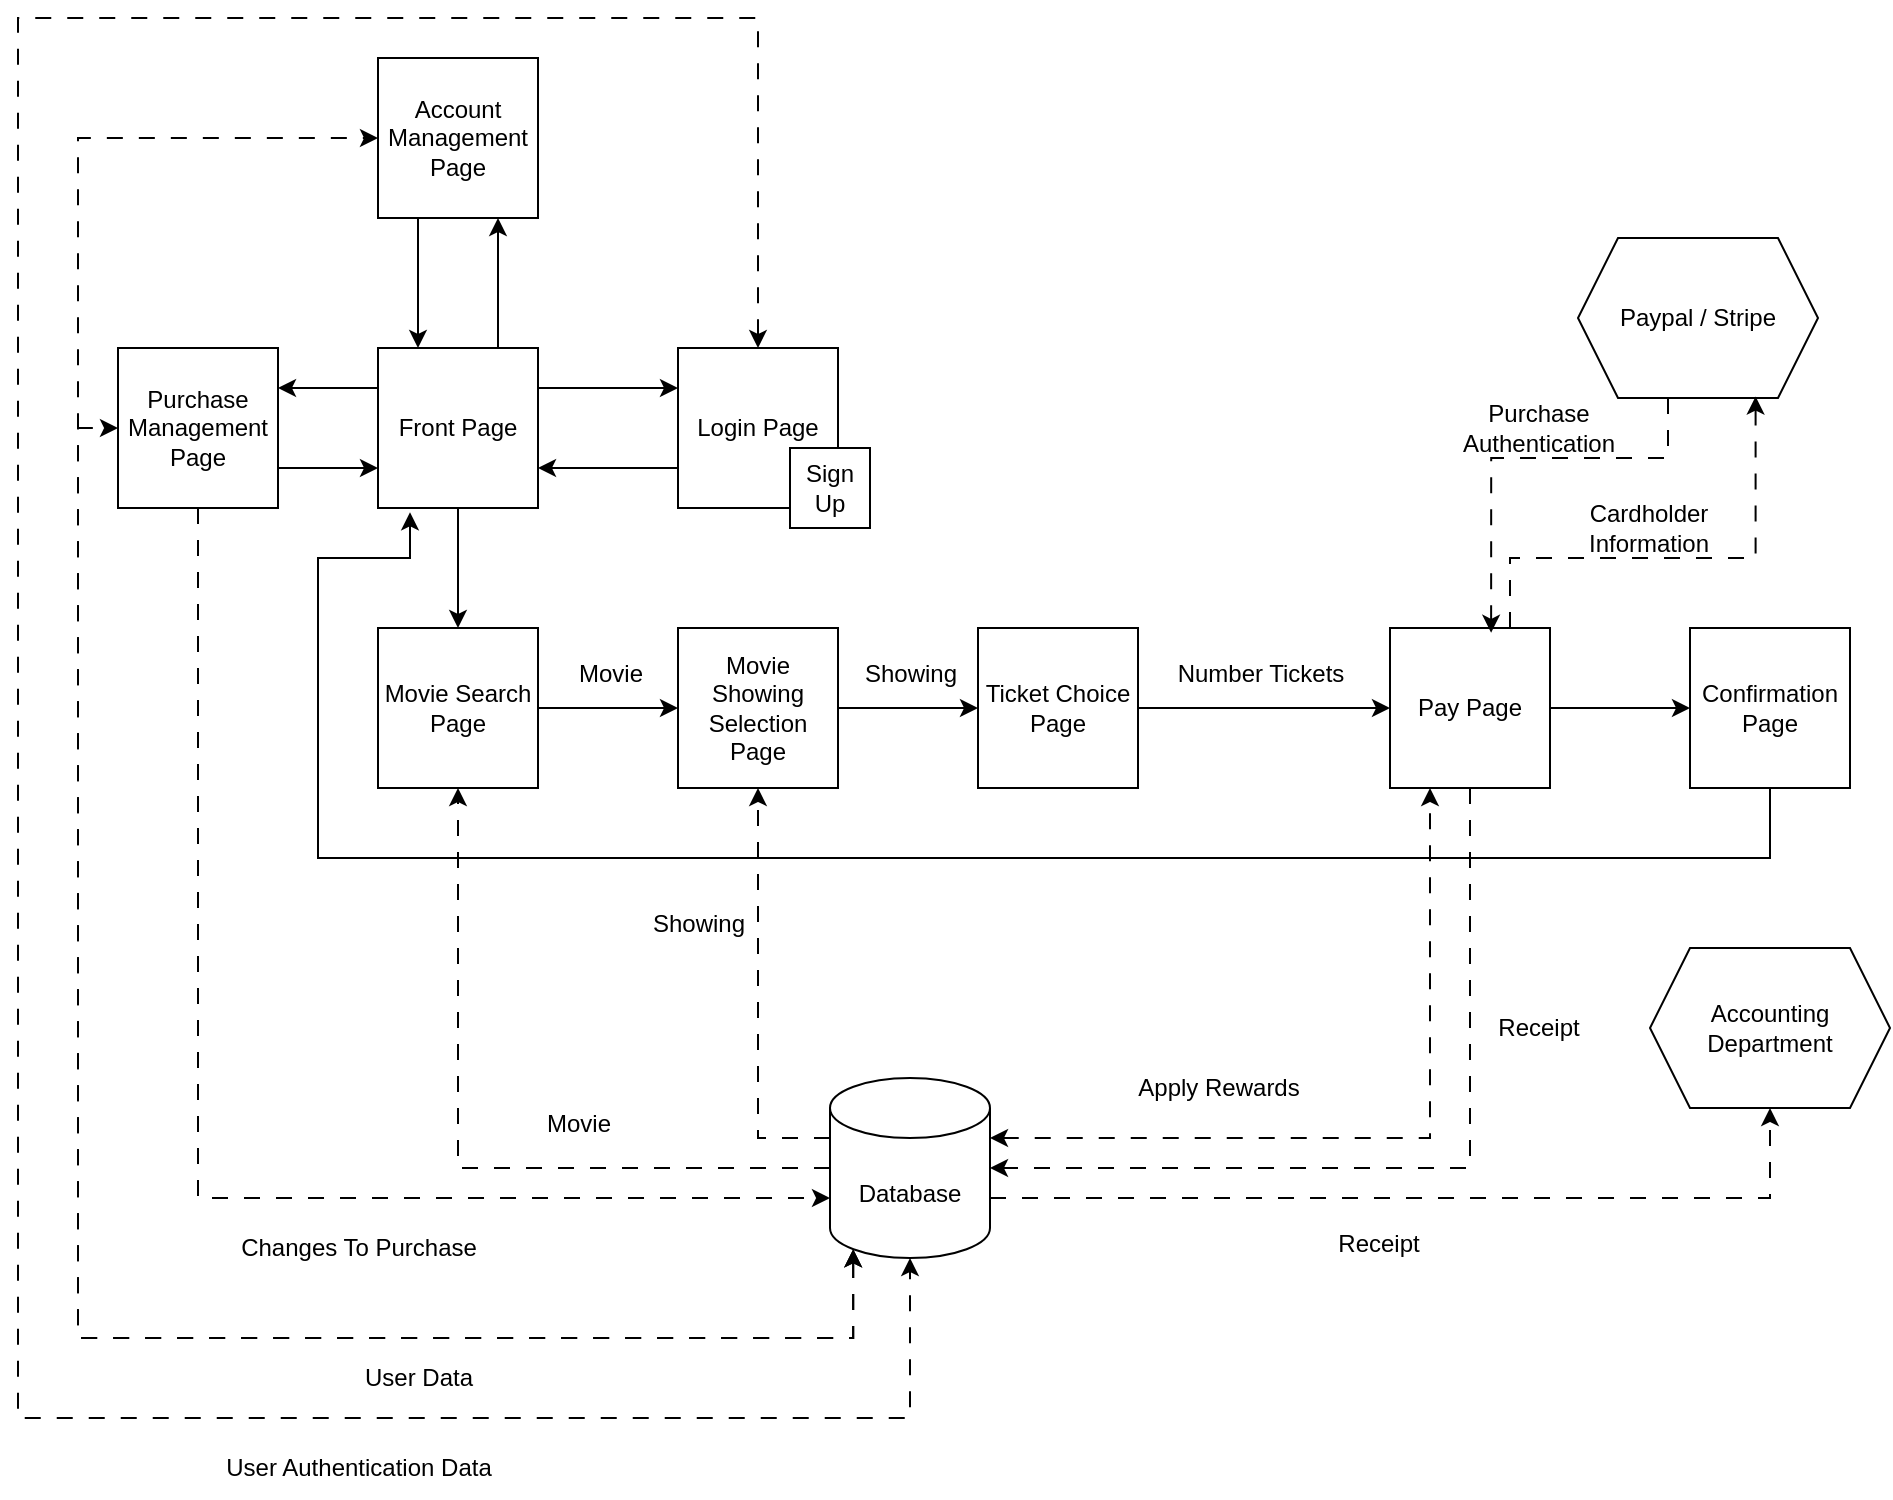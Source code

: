 <mxfile version="24.8.2">
  <diagram id="C5RBs43oDa-KdzZeNtuy" name="Page-1">
    <mxGraphModel dx="2901" dy="1104" grid="1" gridSize="10" guides="1" tooltips="1" connect="1" arrows="1" fold="1" page="1" pageScale="1" pageWidth="827" pageHeight="1169" math="0" shadow="0">
      <root>
        <mxCell id="WIyWlLk6GJQsqaUBKTNV-0" />
        <mxCell id="WIyWlLk6GJQsqaUBKTNV-1" parent="WIyWlLk6GJQsqaUBKTNV-0" />
        <mxCell id="H5MK8KhDoymobD8tuytg-1" style="edgeStyle=orthogonalEdgeStyle;rounded=0;orthogonalLoop=1;jettySize=auto;html=1;exitX=0;exitY=0.75;exitDx=0;exitDy=0;entryX=1;entryY=0.75;entryDx=0;entryDy=0;" parent="WIyWlLk6GJQsqaUBKTNV-1" source="iirB-0-eKO_BmKqaWbKe-9" target="iirB-0-eKO_BmKqaWbKe-16" edge="1">
          <mxGeometry relative="1" as="geometry" />
        </mxCell>
        <mxCell id="iirB-0-eKO_BmKqaWbKe-9" value="Login Page" style="whiteSpace=wrap;html=1;aspect=fixed;" parent="WIyWlLk6GJQsqaUBKTNV-1" vertex="1">
          <mxGeometry x="210" y="475" width="80" height="80" as="geometry" />
        </mxCell>
        <mxCell id="iirB-0-eKO_BmKqaWbKe-19" style="edgeStyle=orthogonalEdgeStyle;rounded=0;orthogonalLoop=1;jettySize=auto;html=1;entryX=0;entryY=0.5;entryDx=0;entryDy=0;" parent="WIyWlLk6GJQsqaUBKTNV-1" source="iirB-0-eKO_BmKqaWbKe-10" target="iirB-0-eKO_BmKqaWbKe-12" edge="1">
          <mxGeometry relative="1" as="geometry" />
        </mxCell>
        <mxCell id="iirB-0-eKO_BmKqaWbKe-10" value="Pay Page" style="whiteSpace=wrap;html=1;aspect=fixed;" parent="WIyWlLk6GJQsqaUBKTNV-1" vertex="1">
          <mxGeometry x="566" y="615" width="80" height="80" as="geometry" />
        </mxCell>
        <mxCell id="iirB-0-eKO_BmKqaWbKe-15" style="edgeStyle=orthogonalEdgeStyle;rounded=0;orthogonalLoop=1;jettySize=auto;html=1;entryX=0;entryY=0.5;entryDx=0;entryDy=0;" parent="WIyWlLk6GJQsqaUBKTNV-1" source="iirB-0-eKO_BmKqaWbKe-11" target="iirB-0-eKO_BmKqaWbKe-14" edge="1">
          <mxGeometry relative="1" as="geometry" />
        </mxCell>
        <mxCell id="iirB-0-eKO_BmKqaWbKe-11" value="Movie Search Page" style="whiteSpace=wrap;html=1;aspect=fixed;" parent="WIyWlLk6GJQsqaUBKTNV-1" vertex="1">
          <mxGeometry x="60" y="615" width="80" height="80" as="geometry" />
        </mxCell>
        <mxCell id="MCwXKhWD-3lIwzJUcpHp-10" style="edgeStyle=orthogonalEdgeStyle;rounded=0;orthogonalLoop=1;jettySize=auto;html=1;exitX=0.5;exitY=1;exitDx=0;exitDy=0;curved=0;dashed=1;dashPattern=8 8;entryX=1;entryY=0.5;entryDx=0;entryDy=0;entryPerimeter=0;" parent="WIyWlLk6GJQsqaUBKTNV-1" source="iirB-0-eKO_BmKqaWbKe-10" target="Wa0Z8xf0ZoXfI28AuGex-0" edge="1">
          <mxGeometry relative="1" as="geometry">
            <Array as="points">
              <mxPoint x="606" y="885" />
            </Array>
          </mxGeometry>
        </mxCell>
        <mxCell id="iirB-0-eKO_BmKqaWbKe-12" value="Confirmation Page" style="whiteSpace=wrap;html=1;aspect=fixed;" parent="WIyWlLk6GJQsqaUBKTNV-1" vertex="1">
          <mxGeometry x="716" y="615" width="80" height="80" as="geometry" />
        </mxCell>
        <mxCell id="iirB-0-eKO_BmKqaWbKe-18" style="edgeStyle=orthogonalEdgeStyle;rounded=0;orthogonalLoop=1;jettySize=auto;html=1;entryX=0;entryY=0.5;entryDx=0;entryDy=0;" parent="WIyWlLk6GJQsqaUBKTNV-1" source="iirB-0-eKO_BmKqaWbKe-13" target="iirB-0-eKO_BmKqaWbKe-10" edge="1">
          <mxGeometry relative="1" as="geometry" />
        </mxCell>
        <mxCell id="iirB-0-eKO_BmKqaWbKe-13" value="Ticket Choice Page" style="whiteSpace=wrap;html=1;aspect=fixed;" parent="WIyWlLk6GJQsqaUBKTNV-1" vertex="1">
          <mxGeometry x="360" y="615" width="80" height="80" as="geometry" />
        </mxCell>
        <mxCell id="iirB-0-eKO_BmKqaWbKe-17" style="edgeStyle=orthogonalEdgeStyle;rounded=0;orthogonalLoop=1;jettySize=auto;html=1;entryX=0;entryY=0.5;entryDx=0;entryDy=0;" parent="WIyWlLk6GJQsqaUBKTNV-1" source="iirB-0-eKO_BmKqaWbKe-14" target="iirB-0-eKO_BmKqaWbKe-13" edge="1">
          <mxGeometry relative="1" as="geometry" />
        </mxCell>
        <mxCell id="iirB-0-eKO_BmKqaWbKe-14" value="Movie Showing Selection Page" style="whiteSpace=wrap;html=1;aspect=fixed;" parent="WIyWlLk6GJQsqaUBKTNV-1" vertex="1">
          <mxGeometry x="210" y="615" width="80" height="80" as="geometry" />
        </mxCell>
        <mxCell id="iirB-0-eKO_BmKqaWbKe-20" style="edgeStyle=orthogonalEdgeStyle;rounded=0;orthogonalLoop=1;jettySize=auto;html=1;" parent="WIyWlLk6GJQsqaUBKTNV-1" source="iirB-0-eKO_BmKqaWbKe-16" target="iirB-0-eKO_BmKqaWbKe-11" edge="1">
          <mxGeometry relative="1" as="geometry" />
        </mxCell>
        <mxCell id="H5MK8KhDoymobD8tuytg-0" style="edgeStyle=orthogonalEdgeStyle;rounded=0;orthogonalLoop=1;jettySize=auto;html=1;exitX=1;exitY=0.25;exitDx=0;exitDy=0;entryX=0;entryY=0.25;entryDx=0;entryDy=0;" parent="WIyWlLk6GJQsqaUBKTNV-1" source="iirB-0-eKO_BmKqaWbKe-16" target="iirB-0-eKO_BmKqaWbKe-9" edge="1">
          <mxGeometry relative="1" as="geometry" />
        </mxCell>
        <mxCell id="MCwXKhWD-3lIwzJUcpHp-5" style="edgeStyle=orthogonalEdgeStyle;rounded=0;orthogonalLoop=1;jettySize=auto;html=1;exitX=0.75;exitY=0;exitDx=0;exitDy=0;entryX=0.75;entryY=1;entryDx=0;entryDy=0;" parent="WIyWlLk6GJQsqaUBKTNV-1" source="iirB-0-eKO_BmKqaWbKe-16" target="MCwXKhWD-3lIwzJUcpHp-0" edge="1">
          <mxGeometry relative="1" as="geometry" />
        </mxCell>
        <mxCell id="MCwXKhWD-3lIwzJUcpHp-7" style="edgeStyle=orthogonalEdgeStyle;rounded=0;orthogonalLoop=1;jettySize=auto;html=1;exitX=0;exitY=0.25;exitDx=0;exitDy=0;entryX=1;entryY=0.25;entryDx=0;entryDy=0;" parent="WIyWlLk6GJQsqaUBKTNV-1" source="iirB-0-eKO_BmKqaWbKe-16" target="MCwXKhWD-3lIwzJUcpHp-4" edge="1">
          <mxGeometry relative="1" as="geometry" />
        </mxCell>
        <mxCell id="iirB-0-eKO_BmKqaWbKe-16" value="Front Page" style="whiteSpace=wrap;html=1;aspect=fixed;" parent="WIyWlLk6GJQsqaUBKTNV-1" vertex="1">
          <mxGeometry x="60" y="475" width="80" height="80" as="geometry" />
        </mxCell>
        <mxCell id="iirB-0-eKO_BmKqaWbKe-21" value="Movie" style="text;html=1;align=center;verticalAlign=middle;resizable=0;points=[];autosize=1;strokeColor=none;fillColor=none;" parent="WIyWlLk6GJQsqaUBKTNV-1" vertex="1">
          <mxGeometry x="146" y="623" width="60" height="30" as="geometry" />
        </mxCell>
        <mxCell id="iirB-0-eKO_BmKqaWbKe-22" value="Showing" style="text;html=1;align=center;verticalAlign=middle;resizable=0;points=[];autosize=1;strokeColor=none;fillColor=none;" parent="WIyWlLk6GJQsqaUBKTNV-1" vertex="1">
          <mxGeometry x="291" y="623" width="70" height="30" as="geometry" />
        </mxCell>
        <mxCell id="iirB-0-eKO_BmKqaWbKe-25" value="Number Tickets" style="text;html=1;align=center;verticalAlign=middle;resizable=0;points=[];autosize=1;strokeColor=none;fillColor=none;" parent="WIyWlLk6GJQsqaUBKTNV-1" vertex="1">
          <mxGeometry x="446" y="623" width="110" height="30" as="geometry" />
        </mxCell>
        <mxCell id="iirB-0-eKO_BmKqaWbKe-29" value="Sign Up" style="whiteSpace=wrap;html=1;aspect=fixed;" parent="WIyWlLk6GJQsqaUBKTNV-1" vertex="1">
          <mxGeometry x="266" y="525" width="40" height="40" as="geometry" />
        </mxCell>
        <mxCell id="H5MK8KhDoymobD8tuytg-4" value="Apply Rewards" style="text;html=1;align=center;verticalAlign=middle;resizable=0;points=[];autosize=1;strokeColor=none;fillColor=none;" parent="WIyWlLk6GJQsqaUBKTNV-1" vertex="1">
          <mxGeometry x="430" y="830" width="100" height="30" as="geometry" />
        </mxCell>
        <mxCell id="MCwXKhWD-3lIwzJUcpHp-6" style="edgeStyle=orthogonalEdgeStyle;rounded=0;orthogonalLoop=1;jettySize=auto;html=1;exitX=0.25;exitY=1;exitDx=0;exitDy=0;entryX=0.25;entryY=0;entryDx=0;entryDy=0;" parent="WIyWlLk6GJQsqaUBKTNV-1" source="MCwXKhWD-3lIwzJUcpHp-0" target="iirB-0-eKO_BmKqaWbKe-16" edge="1">
          <mxGeometry relative="1" as="geometry" />
        </mxCell>
        <mxCell id="MCwXKhWD-3lIwzJUcpHp-0" value="Account Management Page" style="whiteSpace=wrap;html=1;aspect=fixed;" parent="WIyWlLk6GJQsqaUBKTNV-1" vertex="1">
          <mxGeometry x="60" y="330" width="80" height="80" as="geometry" />
        </mxCell>
        <mxCell id="MCwXKhWD-3lIwzJUcpHp-3" value="User Data" style="text;html=1;align=center;verticalAlign=middle;resizable=0;points=[];autosize=1;strokeColor=none;fillColor=none;" parent="WIyWlLk6GJQsqaUBKTNV-1" vertex="1">
          <mxGeometry x="40" y="975" width="80" height="30" as="geometry" />
        </mxCell>
        <mxCell id="MCwXKhWD-3lIwzJUcpHp-8" style="edgeStyle=orthogonalEdgeStyle;rounded=0;orthogonalLoop=1;jettySize=auto;html=1;exitX=1;exitY=0.75;exitDx=0;exitDy=0;entryX=0;entryY=0.75;entryDx=0;entryDy=0;" parent="WIyWlLk6GJQsqaUBKTNV-1" source="MCwXKhWD-3lIwzJUcpHp-4" target="iirB-0-eKO_BmKqaWbKe-16" edge="1">
          <mxGeometry relative="1" as="geometry" />
        </mxCell>
        <mxCell id="MCwXKhWD-3lIwzJUcpHp-4" value="Purchase Management Page" style="whiteSpace=wrap;html=1;aspect=fixed;" parent="WIyWlLk6GJQsqaUBKTNV-1" vertex="1">
          <mxGeometry x="-70" y="475" width="80" height="80" as="geometry" />
        </mxCell>
        <mxCell id="MCwXKhWD-3lIwzJUcpHp-9" style="edgeStyle=orthogonalEdgeStyle;rounded=0;orthogonalLoop=1;jettySize=auto;html=1;entryX=0.2;entryY=1.027;entryDx=0;entryDy=0;entryPerimeter=0;" parent="WIyWlLk6GJQsqaUBKTNV-1" source="iirB-0-eKO_BmKqaWbKe-12" target="iirB-0-eKO_BmKqaWbKe-16" edge="1">
          <mxGeometry relative="1" as="geometry">
            <Array as="points">
              <mxPoint x="756" y="730" />
              <mxPoint x="30" y="730" />
              <mxPoint x="30" y="580" />
              <mxPoint x="76" y="580" />
            </Array>
          </mxGeometry>
        </mxCell>
        <mxCell id="MCwXKhWD-3lIwzJUcpHp-11" value="Receipt" style="text;html=1;align=center;verticalAlign=middle;resizable=0;points=[];autosize=1;strokeColor=none;fillColor=none;" parent="WIyWlLk6GJQsqaUBKTNV-1" vertex="1">
          <mxGeometry x="610" y="800" width="60" height="30" as="geometry" />
        </mxCell>
        <mxCell id="MCwXKhWD-3lIwzJUcpHp-13" value="Paypal / Stripe" style="shape=hexagon;perimeter=hexagonPerimeter2;whiteSpace=wrap;html=1;fixedSize=1;" parent="WIyWlLk6GJQsqaUBKTNV-1" vertex="1">
          <mxGeometry x="660" y="420" width="120" height="80" as="geometry" />
        </mxCell>
        <mxCell id="MCwXKhWD-3lIwzJUcpHp-17" style="edgeStyle=orthogonalEdgeStyle;rounded=0;orthogonalLoop=1;jettySize=auto;html=1;exitX=0.75;exitY=0;exitDx=0;exitDy=0;entryX=0.74;entryY=0.991;entryDx=0;entryDy=0;entryPerimeter=0;dashed=1;dashPattern=8 8;" parent="WIyWlLk6GJQsqaUBKTNV-1" source="iirB-0-eKO_BmKqaWbKe-10" target="MCwXKhWD-3lIwzJUcpHp-13" edge="1">
          <mxGeometry relative="1" as="geometry">
            <Array as="points">
              <mxPoint x="626" y="580" />
              <mxPoint x="749" y="580" />
            </Array>
          </mxGeometry>
        </mxCell>
        <mxCell id="MCwXKhWD-3lIwzJUcpHp-18" style="edgeStyle=orthogonalEdgeStyle;rounded=0;orthogonalLoop=1;jettySize=auto;html=1;exitX=0.375;exitY=1;exitDx=0;exitDy=0;entryX=0.632;entryY=0.03;entryDx=0;entryDy=0;entryPerimeter=0;dashed=1;dashPattern=8 8;" parent="WIyWlLk6GJQsqaUBKTNV-1" source="MCwXKhWD-3lIwzJUcpHp-13" target="iirB-0-eKO_BmKqaWbKe-10" edge="1">
          <mxGeometry relative="1" as="geometry">
            <Array as="points">
              <mxPoint x="705" y="530" />
              <mxPoint x="617" y="530" />
            </Array>
          </mxGeometry>
        </mxCell>
        <mxCell id="MCwXKhWD-3lIwzJUcpHp-19" value="Cardholder&lt;div&gt;Information&lt;/div&gt;" style="text;html=1;align=center;verticalAlign=middle;resizable=0;points=[];autosize=1;strokeColor=none;fillColor=none;" parent="WIyWlLk6GJQsqaUBKTNV-1" vertex="1">
          <mxGeometry x="655" y="545" width="80" height="40" as="geometry" />
        </mxCell>
        <mxCell id="MCwXKhWD-3lIwzJUcpHp-20" value="Purchase&lt;div&gt;Authentication&lt;/div&gt;" style="text;html=1;align=center;verticalAlign=middle;resizable=0;points=[];autosize=1;strokeColor=none;fillColor=none;" parent="WIyWlLk6GJQsqaUBKTNV-1" vertex="1">
          <mxGeometry x="590" y="495" width="100" height="40" as="geometry" />
        </mxCell>
        <mxCell id="MCwXKhWD-3lIwzJUcpHp-26" value="Accounting Department" style="shape=hexagon;perimeter=hexagonPerimeter2;whiteSpace=wrap;html=1;fixedSize=1;" parent="WIyWlLk6GJQsqaUBKTNV-1" vertex="1">
          <mxGeometry x="696" y="775" width="120" height="80" as="geometry" />
        </mxCell>
        <mxCell id="Wa0Z8xf0ZoXfI28AuGex-1" style="edgeStyle=orthogonalEdgeStyle;rounded=0;orthogonalLoop=1;jettySize=auto;html=1;exitX=0;exitY=0.5;exitDx=0;exitDy=0;exitPerimeter=0;entryX=0.5;entryY=1;entryDx=0;entryDy=0;dashed=1;dashPattern=8 8;" edge="1" parent="WIyWlLk6GJQsqaUBKTNV-1" source="Wa0Z8xf0ZoXfI28AuGex-0" target="iirB-0-eKO_BmKqaWbKe-11">
          <mxGeometry relative="1" as="geometry" />
        </mxCell>
        <mxCell id="Wa0Z8xf0ZoXfI28AuGex-2" style="edgeStyle=orthogonalEdgeStyle;rounded=0;orthogonalLoop=1;jettySize=auto;html=1;exitX=0;exitY=0;exitDx=0;exitDy=30;exitPerimeter=0;entryX=0.5;entryY=1;entryDx=0;entryDy=0;dashed=1;dashPattern=8 8;" edge="1" parent="WIyWlLk6GJQsqaUBKTNV-1" source="Wa0Z8xf0ZoXfI28AuGex-0" target="iirB-0-eKO_BmKqaWbKe-14">
          <mxGeometry relative="1" as="geometry" />
        </mxCell>
        <mxCell id="Wa0Z8xf0ZoXfI28AuGex-10" style="edgeStyle=orthogonalEdgeStyle;rounded=0;orthogonalLoop=1;jettySize=auto;html=1;exitX=1;exitY=0;exitDx=0;exitDy=60;exitPerimeter=0;entryX=0.5;entryY=1;entryDx=0;entryDy=0;dashed=1;dashPattern=8 8;" edge="1" parent="WIyWlLk6GJQsqaUBKTNV-1" source="Wa0Z8xf0ZoXfI28AuGex-0" target="MCwXKhWD-3lIwzJUcpHp-26">
          <mxGeometry relative="1" as="geometry" />
        </mxCell>
        <mxCell id="Wa0Z8xf0ZoXfI28AuGex-12" style="edgeStyle=orthogonalEdgeStyle;rounded=0;orthogonalLoop=1;jettySize=auto;html=1;exitX=1;exitY=0;exitDx=0;exitDy=30;exitPerimeter=0;entryX=0.25;entryY=1;entryDx=0;entryDy=0;dashed=1;dashPattern=8 8;startArrow=classic;startFill=1;" edge="1" parent="WIyWlLk6GJQsqaUBKTNV-1" source="Wa0Z8xf0ZoXfI28AuGex-0" target="iirB-0-eKO_BmKqaWbKe-10">
          <mxGeometry relative="1" as="geometry" />
        </mxCell>
        <mxCell id="Wa0Z8xf0ZoXfI28AuGex-14" style="edgeStyle=orthogonalEdgeStyle;rounded=0;orthogonalLoop=1;jettySize=auto;html=1;exitX=0.145;exitY=1;exitDx=0;exitDy=-4.35;exitPerimeter=0;entryX=0;entryY=0.5;entryDx=0;entryDy=0;dashed=1;dashPattern=8 8;startArrow=classic;startFill=1;" edge="1" parent="WIyWlLk6GJQsqaUBKTNV-1" source="Wa0Z8xf0ZoXfI28AuGex-0" target="MCwXKhWD-3lIwzJUcpHp-4">
          <mxGeometry relative="1" as="geometry">
            <Array as="points">
              <mxPoint x="298" y="970" />
              <mxPoint x="-90" y="970" />
              <mxPoint x="-90" y="515" />
            </Array>
          </mxGeometry>
        </mxCell>
        <mxCell id="Wa0Z8xf0ZoXfI28AuGex-15" style="edgeStyle=orthogonalEdgeStyle;rounded=0;orthogonalLoop=1;jettySize=auto;html=1;exitX=0.145;exitY=1;exitDx=0;exitDy=-4.35;exitPerimeter=0;entryX=0;entryY=0.5;entryDx=0;entryDy=0;dashed=1;dashPattern=8 8;startArrow=classic;startFill=1;" edge="1" parent="WIyWlLk6GJQsqaUBKTNV-1" source="Wa0Z8xf0ZoXfI28AuGex-0" target="MCwXKhWD-3lIwzJUcpHp-0">
          <mxGeometry relative="1" as="geometry">
            <Array as="points">
              <mxPoint x="298" y="970" />
              <mxPoint x="-90" y="970" />
              <mxPoint x="-90" y="370" />
            </Array>
          </mxGeometry>
        </mxCell>
        <mxCell id="Wa0Z8xf0ZoXfI28AuGex-0" value="Database" style="shape=cylinder3;whiteSpace=wrap;html=1;boundedLbl=1;backgroundOutline=1;size=15;" vertex="1" parent="WIyWlLk6GJQsqaUBKTNV-1">
          <mxGeometry x="286" y="840" width="80" height="90" as="geometry" />
        </mxCell>
        <mxCell id="Wa0Z8xf0ZoXfI28AuGex-4" style="edgeStyle=orthogonalEdgeStyle;rounded=0;orthogonalLoop=1;jettySize=auto;html=1;exitX=0.5;exitY=1;exitDx=0;exitDy=0;entryX=0;entryY=0;entryDx=0;entryDy=60;entryPerimeter=0;dashed=1;dashPattern=8 8;" edge="1" parent="WIyWlLk6GJQsqaUBKTNV-1" source="MCwXKhWD-3lIwzJUcpHp-4" target="Wa0Z8xf0ZoXfI28AuGex-0">
          <mxGeometry relative="1" as="geometry" />
        </mxCell>
        <mxCell id="Wa0Z8xf0ZoXfI28AuGex-5" value="Changes To Purchase" style="text;html=1;align=center;verticalAlign=middle;resizable=0;points=[];autosize=1;strokeColor=none;fillColor=none;" vertex="1" parent="WIyWlLk6GJQsqaUBKTNV-1">
          <mxGeometry x="-20" y="910" width="140" height="30" as="geometry" />
        </mxCell>
        <mxCell id="Wa0Z8xf0ZoXfI28AuGex-6" value="Movie" style="text;html=1;align=center;verticalAlign=middle;resizable=0;points=[];autosize=1;strokeColor=none;fillColor=none;" vertex="1" parent="WIyWlLk6GJQsqaUBKTNV-1">
          <mxGeometry x="130" y="848" width="60" height="30" as="geometry" />
        </mxCell>
        <mxCell id="Wa0Z8xf0ZoXfI28AuGex-7" value="Showing" style="text;html=1;align=center;verticalAlign=middle;resizable=0;points=[];autosize=1;strokeColor=none;fillColor=none;" vertex="1" parent="WIyWlLk6GJQsqaUBKTNV-1">
          <mxGeometry x="185" y="748" width="70" height="30" as="geometry" />
        </mxCell>
        <mxCell id="Wa0Z8xf0ZoXfI28AuGex-11" value="Receipt" style="text;html=1;align=center;verticalAlign=middle;resizable=0;points=[];autosize=1;strokeColor=none;fillColor=none;" vertex="1" parent="WIyWlLk6GJQsqaUBKTNV-1">
          <mxGeometry x="530" y="908" width="60" height="30" as="geometry" />
        </mxCell>
        <mxCell id="Wa0Z8xf0ZoXfI28AuGex-16" style="edgeStyle=orthogonalEdgeStyle;rounded=0;orthogonalLoop=1;jettySize=auto;html=1;exitX=0.5;exitY=0;exitDx=0;exitDy=0;entryX=0.5;entryY=1;entryDx=0;entryDy=0;entryPerimeter=0;dashed=1;dashPattern=8 8;startArrow=classic;startFill=1;" edge="1" parent="WIyWlLk6GJQsqaUBKTNV-1" source="iirB-0-eKO_BmKqaWbKe-9" target="Wa0Z8xf0ZoXfI28AuGex-0">
          <mxGeometry relative="1" as="geometry">
            <Array as="points">
              <mxPoint x="250" y="310" />
              <mxPoint x="-120" y="310" />
              <mxPoint x="-120" y="1010" />
              <mxPoint x="326" y="1010" />
            </Array>
          </mxGeometry>
        </mxCell>
        <mxCell id="Wa0Z8xf0ZoXfI28AuGex-17" value="User Authentication Data" style="text;html=1;align=center;verticalAlign=middle;resizable=0;points=[];autosize=1;strokeColor=none;fillColor=none;" vertex="1" parent="WIyWlLk6GJQsqaUBKTNV-1">
          <mxGeometry x="-30" y="1020" width="160" height="30" as="geometry" />
        </mxCell>
      </root>
    </mxGraphModel>
  </diagram>
</mxfile>
